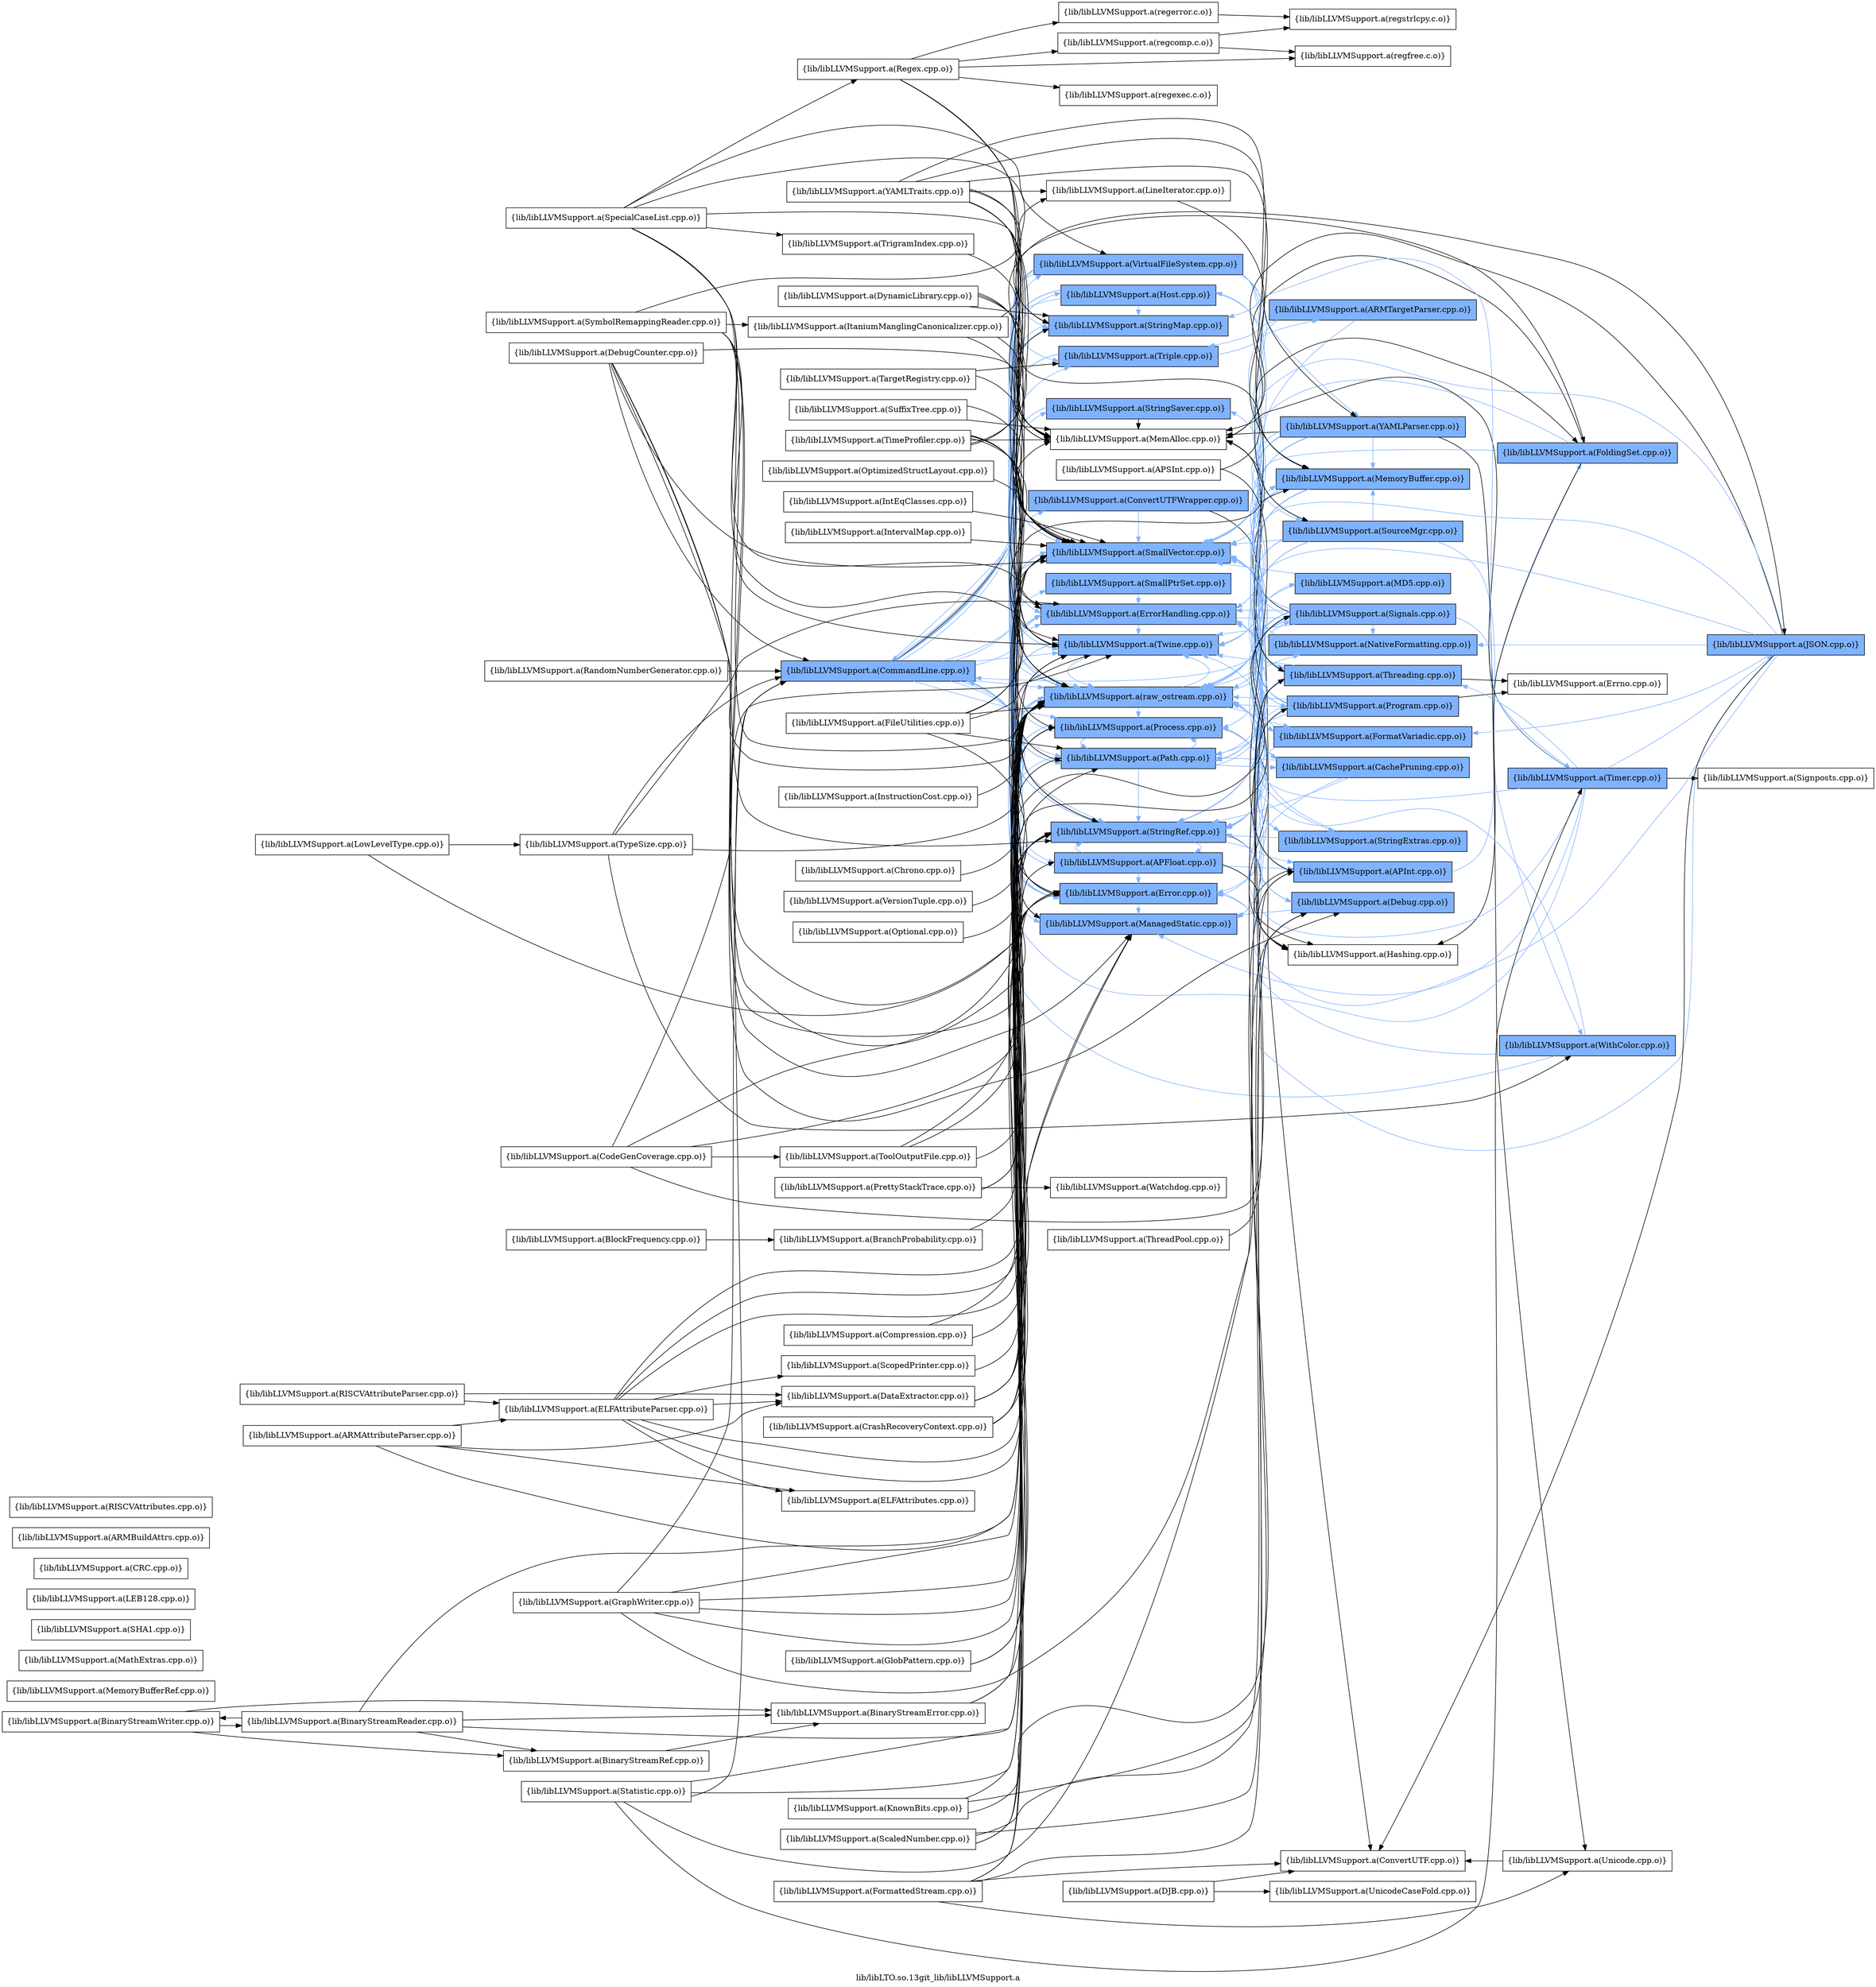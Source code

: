 digraph "lib/libLTO.so.13git_lib/libLLVMSupport.a" {
	label="lib/libLTO.so.13git_lib/libLLVMSupport.a";
	rankdir=LR;
	{ rank=same; Node0x559585650b18;  }
	{ rank=same; Node0x5595856526e8; Node0x559585651338; Node0x5595856485a8; Node0x5595856497c8; Node0x5595856485f8; Node0x559585649598; Node0x559585653548; Node0x559585652e18; Node0x55958564fbc8; Node0x5595856507a8; Node0x559585637a78; Node0x559585645c18; Node0x559585646a28; Node0x559585639378; Node0x559585636e48; Node0x559585642568; Node0x559585641e38; Node0x559585646bb8;  }
	{ rank=same; Node0x5595856528c8; Node0x559585648a58; Node0x559585650de8; Node0x5595856534a8; Node0x559585644b88; Node0x55958563d888; Node0x559585646348; Node0x55958564d148; Node0x559585649d18; Node0x559585651298; Node0x5595856364e8; Node0x559585652828; Node0x55958564b398; Node0x559585645bc8; Node0x55958564a128; Node0x559585650398;  }
	{ rank=same; Node0x559585652ff8; Node0x5595856495e8; Node0x559585645308; Node0x5595856362b8; Node0x55958563a4f8;  }
	{ rank=same; Node0x559585650b18;  }
	{ rank=same; Node0x5595856526e8; Node0x559585651338; Node0x5595856485a8; Node0x5595856497c8; Node0x5595856485f8; Node0x559585649598; Node0x559585653548; Node0x559585652e18; Node0x55958564fbc8; Node0x5595856507a8; Node0x559585637a78; Node0x559585645c18; Node0x559585646a28; Node0x559585639378; Node0x559585636e48; Node0x559585642568; Node0x559585641e38; Node0x559585646bb8;  }
	{ rank=same; Node0x5595856528c8; Node0x559585648a58; Node0x559585650de8; Node0x5595856534a8; Node0x559585644b88; Node0x55958563d888; Node0x559585646348; Node0x55958564d148; Node0x559585649d18; Node0x559585651298; Node0x5595856364e8; Node0x559585652828; Node0x55958564b398; Node0x559585645bc8; Node0x55958564a128; Node0x559585650398;  }
	{ rank=same; Node0x559585652ff8; Node0x5595856495e8; Node0x559585645308; Node0x5595856362b8; Node0x55958563a4f8;  }

	Node0x559585650b18 [shape=record,shape=box,group=1,style=filled,fillcolor="0.600000 0.5 1",label="{lib/libLLVMSupport.a(CommandLine.cpp.o)}"];
	Node0x559585650b18 -> Node0x5595856526e8[color="0.600000 0.5 1"];
	Node0x559585650b18 -> Node0x559585651338[color="0.600000 0.5 1"];
	Node0x559585650b18 -> Node0x5595856485a8[color="0.600000 0.5 1"];
	Node0x559585650b18 -> Node0x5595856497c8[color="0.600000 0.5 1"];
	Node0x559585650b18 -> Node0x5595856485f8[color="0.600000 0.5 1"];
	Node0x559585650b18 -> Node0x559585649598;
	Node0x559585650b18 -> Node0x559585653548[color="0.600000 0.5 1"];
	Node0x559585650b18 -> Node0x559585652e18[color="0.600000 0.5 1"];
	Node0x559585650b18 -> Node0x55958564fbc8[color="0.600000 0.5 1"];
	Node0x559585650b18 -> Node0x5595856507a8[color="0.600000 0.5 1"];
	Node0x559585650b18 -> Node0x559585637a78[color="0.600000 0.5 1"];
	Node0x559585650b18 -> Node0x559585645c18[color="0.600000 0.5 1"];
	Node0x559585650b18 -> Node0x559585646a28[color="0.600000 0.5 1"];
	Node0x559585650b18 -> Node0x559585639378[color="0.600000 0.5 1"];
	Node0x559585650b18 -> Node0x559585636e48[color="0.600000 0.5 1"];
	Node0x559585650b18 -> Node0x559585642568[color="0.600000 0.5 1"];
	Node0x559585650b18 -> Node0x559585641e38[color="0.600000 0.5 1"];
	Node0x559585650b18 -> Node0x559585646bb8[color="0.600000 0.5 1"];
	Node0x559585651338 [shape=record,shape=box,group=1,style=filled,fillcolor="0.600000 0.5 1",label="{lib/libLLVMSupport.a(Error.cpp.o)}"];
	Node0x559585651338 -> Node0x5595856497c8[color="0.600000 0.5 1"];
	Node0x559585651338 -> Node0x5595856485f8[color="0.600000 0.5 1"];
	Node0x559585651338 -> Node0x559585652e18[color="0.600000 0.5 1"];
	Node0x559585651338 -> Node0x559585646a28[color="0.600000 0.5 1"];
	Node0x559585651338 -> Node0x559585636e48[color="0.600000 0.5 1"];
	Node0x5595856497c8 [shape=record,shape=box,group=1,style=filled,fillcolor="0.600000 0.5 1",label="{lib/libLLVMSupport.a(ErrorHandling.cpp.o)}"];
	Node0x5595856497c8 -> Node0x5595856534a8[color="0.600000 0.5 1"];
	Node0x5595856497c8 -> Node0x559585646a28[color="0.600000 0.5 1"];
	Node0x5595856497c8 -> Node0x559585636e48[color="0.600000 0.5 1"];
	Node0x5595856497c8 -> Node0x559585644b88[color="0.600000 0.5 1"];
	Node0x559585649598 [shape=record,shape=box,group=0,label="{lib/libLLVMSupport.a(MemAlloc.cpp.o)}"];
	Node0x559585649d18 [shape=record,shape=box,group=1,style=filled,fillcolor="0.600000 0.5 1",label="{lib/libLLVMSupport.a(MemoryBuffer.cpp.o)}"];
	Node0x559585649d18 -> Node0x559585651338[color="0.600000 0.5 1"];
	Node0x559585649d18 -> Node0x559585652e18[color="0.600000 0.5 1"];
	Node0x559585649d18 -> Node0x559585646a28[color="0.600000 0.5 1"];
	Node0x559585649d18 -> Node0x559585641e38[color="0.600000 0.5 1"];
	Node0x559585649d18 -> Node0x559585646bb8[color="0.600000 0.5 1"];
	Node0x559585649d18 -> Node0x559585645bc8[color="0.600000 0.5 1"];
	Node0x559585649a48 [shape=record,shape=box,group=0,label="{lib/libLLVMSupport.a(MemoryBufferRef.cpp.o)}"];
	Node0x559585652e18 [shape=record,shape=box,group=1,style=filled,fillcolor="0.600000 0.5 1",label="{lib/libLLVMSupport.a(SmallVector.cpp.o)}"];
	Node0x559585652e18 -> Node0x5595856497c8[color="0.600000 0.5 1"];
	Node0x559585650398 [shape=record,shape=box,group=1,style=filled,fillcolor="0.600000 0.5 1",label="{lib/libLLVMSupport.a(StringExtras.cpp.o)}"];
	Node0x559585650398 -> Node0x559585652e18[color="0.600000 0.5 1"];
	Node0x559585650398 -> Node0x559585637a78[color="0.600000 0.5 1"];
	Node0x559585650398 -> Node0x559585636e48[color="0.600000 0.5 1"];
	Node0x55958564fbc8 [shape=record,shape=box,group=1,style=filled,fillcolor="0.600000 0.5 1",label="{lib/libLLVMSupport.a(StringMap.cpp.o)}"];
	Node0x55958564fbc8 -> Node0x5595856497c8[color="0.600000 0.5 1"];
	Node0x559585636e48 [shape=record,shape=box,group=1,style=filled,fillcolor="0.600000 0.5 1",label="{lib/libLLVMSupport.a(raw_ostream.cpp.o)}"];
	Node0x559585636e48 -> Node0x559585651338[color="0.600000 0.5 1"];
	Node0x559585636e48 -> Node0x5595856497c8[color="0.600000 0.5 1"];
	Node0x559585636e48 -> Node0x559585652828[color="0.600000 0.5 1"];
	Node0x559585636e48 -> Node0x55958564b398[color="0.600000 0.5 1"];
	Node0x559585636e48 -> Node0x559585652e18[color="0.600000 0.5 1"];
	Node0x559585636e48 -> Node0x559585646a28[color="0.600000 0.5 1"];
	Node0x559585636e48 -> Node0x559585641e38[color="0.600000 0.5 1"];
	Node0x559585636e48 -> Node0x559585646bb8[color="0.600000 0.5 1"];
	Node0x559585636e48 -> Node0x559585645bc8[color="0.600000 0.5 1"];
	Node0x559585648a58 [shape=record,shape=box,group=1,style=filled,fillcolor="0.600000 0.5 1",label="{lib/libLLVMSupport.a(APInt.cpp.o)}"];
	Node0x559585648a58 -> Node0x559585652ff8[color="0.600000 0.5 1"];
	Node0x559585648a58 -> Node0x559585650de8;
	Node0x559585648a58 -> Node0x559585652e18[color="0.600000 0.5 1"];
	Node0x559585648a58 -> Node0x559585636e48[color="0.600000 0.5 1"];
	Node0x559585637a78 [shape=record,shape=box,group=1,style=filled,fillcolor="0.600000 0.5 1",label="{lib/libLLVMSupport.a(StringRef.cpp.o)}"];
	Node0x559585637a78 -> Node0x559585651338[color="0.600000 0.5 1"];
	Node0x559585637a78 -> Node0x5595856485a8[color="0.600000 0.5 1"];
	Node0x559585637a78 -> Node0x559585648a58[color="0.600000 0.5 1"];
	Node0x559585637a78 -> Node0x559585650de8;
	Node0x559585637a78 -> Node0x559585652e18[color="0.600000 0.5 1"];
	Node0x559585646a28 [shape=record,shape=box,group=1,style=filled,fillcolor="0.600000 0.5 1",label="{lib/libLLVMSupport.a(Twine.cpp.o)}"];
	Node0x559585646a28 -> Node0x559585652e18[color="0.600000 0.5 1"];
	Node0x559585646a28 -> Node0x559585636e48[color="0.600000 0.5 1"];
	Node0x559585645c18 [shape=record,shape=box,group=1,style=filled,fillcolor="0.600000 0.5 1",label="{lib/libLLVMSupport.a(Triple.cpp.o)}"];
	Node0x559585645c18 -> Node0x559585652e18[color="0.600000 0.5 1"];
	Node0x559585645c18 -> Node0x559585637a78[color="0.600000 0.5 1"];
	Node0x559585645c18 -> Node0x559585646348[color="0.600000 0.5 1"];
	Node0x559585645c18 -> Node0x559585646a28[color="0.600000 0.5 1"];
	Node0x5595856485a8 [shape=record,shape=box,group=1,style=filled,fillcolor="0.600000 0.5 1",label="{lib/libLLVMSupport.a(APFloat.cpp.o)}"];
	Node0x5595856485a8 -> Node0x559585651338[color="0.600000 0.5 1"];
	Node0x5595856485a8 -> Node0x559585648a58[color="0.600000 0.5 1"];
	Node0x5595856485a8 -> Node0x559585650de8;
	Node0x5595856485a8 -> Node0x559585652e18[color="0.600000 0.5 1"];
	Node0x5595856485a8 -> Node0x559585637a78[color="0.600000 0.5 1"];
	Node0x5595856485a8 -> Node0x559585636e48[color="0.600000 0.5 1"];
	Node0x55958564f2b8 [shape=record,shape=box,group=0,label="{lib/libLLVMSupport.a(KnownBits.cpp.o)}"];
	Node0x55958564f2b8 -> Node0x5595856534a8;
	Node0x55958564f2b8 -> Node0x559585648a58;
	Node0x55958564f2b8 -> Node0x559585636e48;
	Node0x559585653548 [shape=record,shape=box,group=1,style=filled,fillcolor="0.600000 0.5 1",label="{lib/libLLVMSupport.a(SmallPtrSet.cpp.o)}"];
	Node0x559585653548 -> Node0x5595856497c8[color="0.600000 0.5 1"];
	Node0x559585639f58 [shape=record,shape=box,group=0,label="{lib/libLLVMSupport.a(TypeSize.cpp.o)}"];
	Node0x559585639f58 -> Node0x559585650b18;
	Node0x559585639f58 -> Node0x5595856497c8;
	Node0x559585639f58 -> Node0x5595856362b8;
	Node0x559585639f58 -> Node0x559585636e48;
	Node0x5595856534a8 [shape=record,shape=box,group=1,style=filled,fillcolor="0.600000 0.5 1",label="{lib/libLLVMSupport.a(Debug.cpp.o)}"];
	Node0x5595856534a8 -> Node0x5595856485f8[color="0.600000 0.5 1"];
	Node0x5595856534a8 -> Node0x559585636e48[color="0.600000 0.5 1"];
	Node0x5595856485f8 [shape=record,shape=box,group=1,style=filled,fillcolor="0.600000 0.5 1",label="{lib/libLLVMSupport.a(ManagedStatic.cpp.o)}"];
	Node0x5595856485f8 -> Node0x55958563d888[color="0.600000 0.5 1"];
	Node0x559585647158 [shape=record,shape=box,group=0,label="{lib/libLLVMSupport.a(BranchProbability.cpp.o)}"];
	Node0x559585647158 -> Node0x559585636e48;
	Node0x5595856479c8 [shape=record,shape=box,group=0,label="{lib/libLLVMSupport.a(LowLevelType.cpp.o)}"];
	Node0x5595856479c8 -> Node0x559585639f58;
	Node0x5595856479c8 -> Node0x559585636e48;
	Node0x559585650848 [shape=record,shape=box,group=0,label="{lib/libLLVMSupport.a(CodeGenCoverage.cpp.o)}"];
	Node0x559585650848 -> Node0x559585647c98;
	Node0x559585650848 -> Node0x559585646a28;
	Node0x559585650848 -> Node0x559585636e48;
	Node0x559585650848 -> Node0x559585646bb8;
	Node0x559585650848 -> Node0x55958563d888;
	Node0x559585652148 [shape=record,shape=box,group=0,label="{lib/libLLVMSupport.a(GraphWriter.cpp.o)}"];
	Node0x559585652148 -> Node0x559585650b18;
	Node0x559585652148 -> Node0x559585637a78;
	Node0x559585652148 -> Node0x559585646a28;
	Node0x559585652148 -> Node0x559585636e48;
	Node0x559585652148 -> Node0x559585641e38;
	Node0x559585652148 -> Node0x559585645bc8;
	Node0x5595856431e8 [shape=record,shape=box,group=0,label="{lib/libLLVMSupport.a(DynamicLibrary.cpp.o)}"];
	Node0x5595856431e8 -> Node0x5595856485f8;
	Node0x5595856431e8 -> Node0x559585649598;
	Node0x5595856431e8 -> Node0x55958564fbc8;
	Node0x5595856431e8 -> Node0x55958563d888;
	Node0x559585650de8 [shape=record,shape=box,group=0,label="{lib/libLLVMSupport.a(Hashing.cpp.o)}"];
	Node0x55958564a128 [shape=record,shape=box,group=1,style=filled,fillcolor="0.600000 0.5 1",label="{lib/libLLVMSupport.a(MD5.cpp.o)}"];
	Node0x55958564a128 -> Node0x559585652e18[color="0.600000 0.5 1"];
	Node0x55958564a128 -> Node0x559585636e48[color="0.600000 0.5 1"];
	Node0x5595856494f8 [shape=record,shape=box,group=0,label="{lib/libLLVMSupport.a(TargetRegistry.cpp.o)}"];
	Node0x5595856494f8 -> Node0x559585645c18;
	Node0x5595856494f8 -> Node0x559585636e48;
	Node0x5595856507a8 [shape=record,shape=box,group=1,style=filled,fillcolor="0.600000 0.5 1",label="{lib/libLLVMSupport.a(StringSaver.cpp.o)}"];
	Node0x5595856507a8 -> Node0x559585649598;
	Node0x5595856507a8 -> Node0x559585652e18[color="0.600000 0.5 1"];
	Node0x5595856507a8 -> Node0x559585637a78[color="0.600000 0.5 1"];
	Node0x559585652ff8 [shape=record,shape=box,group=1,style=filled,fillcolor="0.600000 0.5 1",label="{lib/libLLVMSupport.a(FoldingSet.cpp.o)}"];
	Node0x559585652ff8 -> Node0x5595856497c8[color="0.600000 0.5 1"];
	Node0x559585652ff8 -> Node0x559585650de8;
	Node0x559585652ff8 -> Node0x559585649598;
	Node0x559585652ff8 -> Node0x559585652e18[color="0.600000 0.5 1"];
	Node0x559585652698 [shape=record,shape=box,group=0,label="{lib/libLLVMSupport.a(FormattedStream.cpp.o)}"];
	Node0x559585652698 -> Node0x5595856528c8;
	Node0x559585652698 -> Node0x5595856534a8;
	Node0x559585652698 -> Node0x559585652e18;
	Node0x559585652698 -> Node0x55958563a4f8;
	Node0x559585652698 -> Node0x559585636e48;
	Node0x55958564a678 [shape=record,shape=box,group=0,label="{lib/libLLVMSupport.a(Regex.cpp.o)}"];
	Node0x55958564a678 -> Node0x559585652e18;
	Node0x55958564a678 -> Node0x559585637a78;
	Node0x55958564a678 -> Node0x559585646a28;
	Node0x55958564a678 -> Node0x559585637118;
	Node0x55958564a678 -> Node0x559585634198;
	Node0x55958564a678 -> Node0x559585633518;
	Node0x55958564a678 -> Node0x559585644188;
	Node0x559585650938 [shape=record,shape=box,group=0,label="{lib/libLLVMSupport.a(InstructionCost.cpp.o)}"];
	Node0x559585650938 -> Node0x559585636e48;
	Node0x559585641e38 [shape=record,shape=box,group=1,style=filled,fillcolor="0.600000 0.5 1",label="{lib/libLLVMSupport.a(Path.cpp.o)}"];
	Node0x559585641e38 -> Node0x55958564d148[color="0.600000 0.5 1"];
	Node0x559585641e38 -> Node0x559585651338[color="0.600000 0.5 1"];
	Node0x559585641e38 -> Node0x55958564a128[color="0.600000 0.5 1"];
	Node0x559585641e38 -> Node0x559585652e18[color="0.600000 0.5 1"];
	Node0x559585641e38 -> Node0x559585637a78[color="0.600000 0.5 1"];
	Node0x559585641e38 -> Node0x559585646a28[color="0.600000 0.5 1"];
	Node0x559585641e38 -> Node0x559585646bb8[color="0.600000 0.5 1"];
	Node0x559585641e38 -> Node0x559585644b88[color="0.600000 0.5 1"];
	Node0x559585651298 [shape=record,shape=box,group=1,style=filled,fillcolor="0.600000 0.5 1",label="{lib/libLLVMSupport.a(SourceMgr.cpp.o)}"];
	Node0x559585651298 -> Node0x559585649d18[color="0.600000 0.5 1"];
	Node0x559585651298 -> Node0x559585652e18[color="0.600000 0.5 1"];
	Node0x559585651298 -> Node0x559585637a78[color="0.600000 0.5 1"];
	Node0x559585651298 -> Node0x559585646a28[color="0.600000 0.5 1"];
	Node0x559585651298 -> Node0x5595856362b8[color="0.600000 0.5 1"];
	Node0x559585651298 -> Node0x559585636e48[color="0.600000 0.5 1"];
	Node0x559585651298 -> Node0x559585641e38[color="0.600000 0.5 1"];
	Node0x559585647c98 [shape=record,shape=box,group=0,label="{lib/libLLVMSupport.a(ToolOutputFile.cpp.o)}"];
	Node0x559585647c98 -> Node0x559585636e48;
	Node0x559585647c98 -> Node0x559585641e38;
	Node0x559585647c98 -> Node0x559585644b88;
	Node0x559585650168 [shape=record,shape=box,group=0,label="{lib/libLLVMSupport.a(Chrono.cpp.o)}"];
	Node0x559585650168 -> Node0x559585636e48;
	Node0x55958564b8e8 [shape=record,shape=box,group=0,label="{lib/libLLVMSupport.a(PrettyStackTrace.cpp.o)}"];
	Node0x55958564b8e8 -> Node0x559585652e18;
	Node0x55958564b8e8 -> Node0x559585636e48;
	Node0x55958564b8e8 -> Node0x55958563cf28;
	Node0x5595856486e8 [shape=record,shape=box,group=0,label="{lib/libLLVMSupport.a(TimeProfiler.cpp.o)}"];
	Node0x5595856486e8 -> Node0x559585651338;
	Node0x5595856486e8 -> Node0x559585649598;
	Node0x5595856486e8 -> Node0x559585652e18;
	Node0x5595856486e8 -> Node0x55958564fbc8;
	Node0x5595856486e8 -> Node0x559585648dc8;
	Node0x5595856486e8 -> Node0x559585646a28;
	Node0x5595856486e8 -> Node0x559585636e48;
	Node0x5595856486e8 -> Node0x559585641e38;
	Node0x5595856486e8 -> Node0x559585646bb8;
	Node0x5595856495e8 [shape=record,shape=box,group=1,style=filled,fillcolor="0.600000 0.5 1",label="{lib/libLLVMSupport.a(Timer.cpp.o)}"];
	Node0x5595856495e8 -> Node0x559585650b18[color="0.600000 0.5 1"];
	Node0x5595856495e8 -> Node0x5595856485f8[color="0.600000 0.5 1"];
	Node0x5595856495e8 -> Node0x559585649598;
	Node0x5595856495e8 -> Node0x55958564fbc8[color="0.600000 0.5 1"];
	Node0x5595856495e8 -> Node0x559585648dc8[color="0.600000 0.5 1"];
	Node0x5595856495e8 -> Node0x5595856476f8;
	Node0x5595856495e8 -> Node0x559585636e48[color="0.600000 0.5 1"];
	Node0x5595856495e8 -> Node0x559585646bb8[color="0.600000 0.5 1"];
	Node0x5595856495e8 -> Node0x55958563d888[color="0.600000 0.5 1"];
	Node0x559585651f18 [shape=record,shape=box,group=0,label="{lib/libLLVMSupport.a(Statistic.cpp.o)}"];
	Node0x559585651f18 -> Node0x559585650b18;
	Node0x559585651f18 -> Node0x5595856485f8;
	Node0x559585651f18 -> Node0x5595856495e8;
	Node0x559585651f18 -> Node0x559585636e48;
	Node0x559585651f18 -> Node0x55958563d888;
	Node0x55958563d888 [shape=record,shape=box,group=1,style=filled,fillcolor="0.600000 0.5 1",label="{lib/libLLVMSupport.a(Threading.cpp.o)}"];
	Node0x55958563d888 -> Node0x5595856497c8[color="0.600000 0.5 1"];
	Node0x55958563d888 -> Node0x559585649598;
	Node0x55958563d888 -> Node0x559585652e18[color="0.600000 0.5 1"];
	Node0x55958563d888 -> Node0x559585637a78[color="0.600000 0.5 1"];
	Node0x55958563d888 -> Node0x559585646a28[color="0.600000 0.5 1"];
	Node0x55958563d888 -> Node0x559585642568[color="0.600000 0.5 1"];
	Node0x55958563d888 -> Node0x559585645308;
	Node0x559585652828 [shape=record,shape=box,group=1,style=filled,fillcolor="0.600000 0.5 1",label="{lib/libLLVMSupport.a(FormatVariadic.cpp.o)}"];
	Node0x559585652828 -> Node0x559585652e18[color="0.600000 0.5 1"];
	Node0x559585652828 -> Node0x559585637a78[color="0.600000 0.5 1"];
	Node0x55958564b398 [shape=record,shape=box,group=1,style=filled,fillcolor="0.600000 0.5 1",label="{lib/libLLVMSupport.a(NativeFormatting.cpp.o)}"];
	Node0x55958564b398 -> Node0x559585652e18[color="0.600000 0.5 1"];
	Node0x55958564b398 -> Node0x559585636e48[color="0.600000 0.5 1"];
	Node0x559585642568 [shape=record,shape=box,group=1,style=filled,fillcolor="0.600000 0.5 1",label="{lib/libLLVMSupport.a(Host.cpp.o)}"];
	Node0x559585642568 -> Node0x559585649598;
	Node0x559585642568 -> Node0x559585649d18[color="0.600000 0.5 1"];
	Node0x559585642568 -> Node0x55958564fbc8[color="0.600000 0.5 1"];
	Node0x559585642568 -> Node0x559585637a78[color="0.600000 0.5 1"];
	Node0x559585642568 -> Node0x559585645c18[color="0.600000 0.5 1"];
	Node0x559585642568 -> Node0x559585636e48[color="0.600000 0.5 1"];
	Node0x559585650a78 [shape=record,shape=box,group=0,label="{lib/libLLVMSupport.a(IntEqClasses.cpp.o)}"];
	Node0x559585650a78 -> Node0x559585652e18;
	Node0x559585648918 [shape=record,shape=box,group=0,label="{lib/libLLVMSupport.a(MathExtras.cpp.o)}"];
	Node0x5595856502f8 [shape=record,shape=box,group=0,label="{lib/libLLVMSupport.a(IntervalMap.cpp.o)}"];
	Node0x5595856502f8 -> Node0x559585652e18;
	Node0x5595856491d8 [shape=record,shape=box,group=0,label="{lib/libLLVMSupport.a(BlockFrequency.cpp.o)}"];
	Node0x5595856491d8 -> Node0x559585647158;
	Node0x55958564a448 [shape=record,shape=box,group=0,label="{lib/libLLVMSupport.a(ScaledNumber.cpp.o)}"];
	Node0x55958564a448 -> Node0x5595856534a8;
	Node0x55958564a448 -> Node0x5595856485a8;
	Node0x55958564a448 -> Node0x559585648a58;
	Node0x55958564a448 -> Node0x559585636e48;
	Node0x559585635f48 [shape=record,shape=box,group=0,label="{lib/libLLVMSupport.a(YAMLTraits.cpp.o)}"];
	Node0x559585635f48 -> Node0x5595856497c8;
	Node0x559585635f48 -> Node0x559585647568;
	Node0x559585635f48 -> Node0x559585649598;
	Node0x559585635f48 -> Node0x559585649d18;
	Node0x559585635f48 -> Node0x559585652e18;
	Node0x559585635f48 -> Node0x559585651298;
	Node0x559585635f48 -> Node0x55958564fbc8;
	Node0x559585635f48 -> Node0x559585637a78;
	Node0x559585635f48 -> Node0x559585646a28;
	Node0x559585635f48 -> Node0x5595856364e8;
	Node0x559585635f48 -> Node0x559585636e48;
	Node0x559585647568 [shape=record,shape=box,group=0,label="{lib/libLLVMSupport.a(LineIterator.cpp.o)}"];
	Node0x559585647568 -> Node0x559585649d18;
	Node0x559585650fc8 [shape=record,shape=box,group=0,label="{lib/libLLVMSupport.a(DebugCounter.cpp.o)}"];
	Node0x559585650fc8 -> Node0x559585650b18;
	Node0x559585650fc8 -> Node0x5595856534a8;
	Node0x559585650fc8 -> Node0x5595856485f8;
	Node0x559585650fc8 -> Node0x559585649598;
	Node0x559585650fc8 -> Node0x559585652e18;
	Node0x559585650fc8 -> Node0x559585637a78;
	Node0x559585650fc8 -> Node0x559585636e48;
	Node0x5595856372f8 [shape=record,shape=box,group=0,label="{lib/libLLVMSupport.a(SuffixTree.cpp.o)}"];
	Node0x5595856372f8 -> Node0x559585649598;
	Node0x5595856372f8 -> Node0x559585652e18;
	Node0x5595856362b8 [shape=record,shape=box,group=1,style=filled,fillcolor="0.600000 0.5 1",label="{lib/libLLVMSupport.a(WithColor.cpp.o)}"];
	Node0x5595856362b8 -> Node0x559585650b18[color="0.600000 0.5 1"];
	Node0x5595856362b8 -> Node0x559585651338[color="0.600000 0.5 1"];
	Node0x5595856362b8 -> Node0x559585636e48[color="0.600000 0.5 1"];
	Node0x559585652468 [shape=record,shape=box,group=0,label="{lib/libLLVMSupport.a(SHA1.cpp.o)}"];
	Node0x559585636bc8 [shape=record,shape=box,group=0,label="{lib/libLLVMSupport.a(ThreadPool.cpp.o)}"];
	Node0x559585636bc8 -> Node0x55958563d888;
	Node0x55958564d148 [shape=record,shape=box,group=1,style=filled,fillcolor="0.600000 0.5 1",label="{lib/libLLVMSupport.a(CachePruning.cpp.o)}"];
	Node0x55958564d148 -> Node0x559585651338[color="0.600000 0.5 1"];
	Node0x55958564d148 -> Node0x5595856497c8[color="0.600000 0.5 1"];
	Node0x55958564d148 -> Node0x559585652e18[color="0.600000 0.5 1"];
	Node0x55958564d148 -> Node0x559585637a78[color="0.600000 0.5 1"];
	Node0x55958564d148 -> Node0x559585646a28[color="0.600000 0.5 1"];
	Node0x55958564d148 -> Node0x559585636e48[color="0.600000 0.5 1"];
	Node0x55958564d148 -> Node0x559585641e38[color="0.600000 0.5 1"];
	Node0x559585649f98 [shape=record,shape=box,group=0,label="{lib/libLLVMSupport.a(FileUtilities.cpp.o)}"];
	Node0x559585649f98 -> Node0x559585651338;
	Node0x559585649f98 -> Node0x559585649d18;
	Node0x559585649f98 -> Node0x559585652e18;
	Node0x559585649f98 -> Node0x559585646a28;
	Node0x559585649f98 -> Node0x559585636e48;
	Node0x559585649f98 -> Node0x559585641e38;
	Node0x55958564f088 [shape=record,shape=box,group=0,label="{lib/libLLVMSupport.a(Compression.cpp.o)}"];
	Node0x55958564f088 -> Node0x559585651338;
	Node0x55958564f088 -> Node0x559585652e18;
	Node0x559585644b88 [shape=record,shape=box,group=1,style=filled,fillcolor="0.600000 0.5 1",label="{lib/libLLVMSupport.a(Signals.cpp.o)}"];
	Node0x559585644b88 -> Node0x559585650b18[color="0.600000 0.5 1"];
	Node0x559585644b88 -> Node0x5595856497c8[color="0.600000 0.5 1"];
	Node0x559585644b88 -> Node0x559585652828[color="0.600000 0.5 1"];
	Node0x559585644b88 -> Node0x5595856485f8[color="0.600000 0.5 1"];
	Node0x559585644b88 -> Node0x559585649598;
	Node0x559585644b88 -> Node0x559585649d18[color="0.600000 0.5 1"];
	Node0x559585644b88 -> Node0x55958564b398[color="0.600000 0.5 1"];
	Node0x559585644b88 -> Node0x559585652e18[color="0.600000 0.5 1"];
	Node0x559585644b88 -> Node0x559585637a78[color="0.600000 0.5 1"];
	Node0x559585644b88 -> Node0x5595856495e8[color="0.600000 0.5 1"];
	Node0x559585644b88 -> Node0x559585646a28[color="0.600000 0.5 1"];
	Node0x559585644b88 -> Node0x559585636e48[color="0.600000 0.5 1"];
	Node0x559585644b88 -> Node0x559585641e38[color="0.600000 0.5 1"];
	Node0x559585644b88 -> Node0x559585645bc8[color="0.600000 0.5 1"];
	Node0x559585644b88 -> Node0x55958563d888[color="0.600000 0.5 1"];
	Node0x559585646b18 [shape=record,shape=box,group=0,label="{lib/libLLVMSupport.a(LEB128.cpp.o)}"];
	Node0x55958564f268 [shape=record,shape=box,group=0,label="{lib/libLLVMSupport.a(CRC.cpp.o)}"];
	Node0x559585646bb8 [shape=record,shape=box,group=1,style=filled,fillcolor="0.600000 0.5 1",label="{lib/libLLVMSupport.a(Process.cpp.o)}"];
	Node0x559585646bb8 -> Node0x559585651338[color="0.600000 0.5 1"];
	Node0x559585646bb8 -> Node0x559585650de8;
	Node0x559585646bb8 -> Node0x5595856485f8[color="0.600000 0.5 1"];
	Node0x559585646bb8 -> Node0x559585652e18[color="0.600000 0.5 1"];
	Node0x559585646bb8 -> Node0x559585650398[color="0.600000 0.5 1"];
	Node0x559585646bb8 -> Node0x559585641e38[color="0.600000 0.5 1"];
	Node0x5595856526e8 [shape=record,shape=box,group=1,style=filled,fillcolor="0.600000 0.5 1",label="{lib/libLLVMSupport.a(ConvertUTFWrapper.cpp.o)}"];
	Node0x5595856526e8 -> Node0x5595856528c8;
	Node0x5595856526e8 -> Node0x559585652e18[color="0.600000 0.5 1"];
	Node0x559585639378 [shape=record,shape=box,group=1,style=filled,fillcolor="0.600000 0.5 1",label="{lib/libLLVMSupport.a(VirtualFileSystem.cpp.o)}"];
	Node0x559585639378 -> Node0x55958564d148[color="0.600000 0.5 1"];
	Node0x559585639378 -> Node0x559585650b18[color="0.600000 0.5 1"];
	Node0x559585639378 -> Node0x559585651338[color="0.600000 0.5 1"];
	Node0x559585639378 -> Node0x559585649598;
	Node0x559585639378 -> Node0x559585649d18[color="0.600000 0.5 1"];
	Node0x559585639378 -> Node0x559585652e18[color="0.600000 0.5 1"];
	Node0x559585639378 -> Node0x559585651298[color="0.600000 0.5 1"];
	Node0x559585639378 -> Node0x55958564fbc8[color="0.600000 0.5 1"];
	Node0x559585639378 -> Node0x559585637a78[color="0.600000 0.5 1"];
	Node0x559585639378 -> Node0x559585646a28[color="0.600000 0.5 1"];
	Node0x559585639378 -> Node0x5595856364e8[color="0.600000 0.5 1"];
	Node0x559585639378 -> Node0x559585636e48[color="0.600000 0.5 1"];
	Node0x559585639378 -> Node0x559585641e38[color="0.600000 0.5 1"];
	Node0x5595856528c8 [shape=record,shape=box,group=0,label="{lib/libLLVMSupport.a(ConvertUTF.cpp.o)}"];
	Node0x55958563a4f8 [shape=record,shape=box,group=0,label="{lib/libLLVMSupport.a(Unicode.cpp.o)}"];
	Node0x55958563a4f8 -> Node0x5595856528c8;
	Node0x559585645bc8 [shape=record,shape=box,group=1,style=filled,fillcolor="0.600000 0.5 1",label="{lib/libLLVMSupport.a(Program.cpp.o)}"];
	Node0x559585645bc8 -> Node0x559585649598;
	Node0x559585645bc8 -> Node0x559585652e18[color="0.600000 0.5 1"];
	Node0x559585645bc8 -> Node0x559585650398[color="0.600000 0.5 1"];
	Node0x559585645bc8 -> Node0x5595856507a8[color="0.600000 0.5 1"];
	Node0x559585645bc8 -> Node0x559585637a78[color="0.600000 0.5 1"];
	Node0x559585645bc8 -> Node0x559585636e48[color="0.600000 0.5 1"];
	Node0x559585645bc8 -> Node0x559585641e38[color="0.600000 0.5 1"];
	Node0x559585645bc8 -> Node0x559585645308;
	Node0x55958563cf28 [shape=record,shape=box,group=0,label="{lib/libLLVMSupport.a(Watchdog.cpp.o)}"];
	Node0x559585649ef8 [shape=record,shape=box,group=0,label="{lib/libLLVMSupport.a(RandomNumberGenerator.cpp.o)}"];
	Node0x559585649ef8 -> Node0x559585650b18;
	Node0x559585637118 [shape=record,shape=box,group=0,label="{lib/libLLVMSupport.a(regcomp.c.o)}"];
	Node0x559585637118 -> Node0x559585644188;
	Node0x559585637118 -> Node0x559585643508;
	Node0x559585634198 [shape=record,shape=box,group=0,label="{lib/libLLVMSupport.a(regerror.c.o)}"];
	Node0x559585634198 -> Node0x559585643508;
	Node0x559585633518 [shape=record,shape=box,group=0,label="{lib/libLLVMSupport.a(regexec.c.o)}"];
	Node0x559585644188 [shape=record,shape=box,group=0,label="{lib/libLLVMSupport.a(regfree.c.o)}"];
	Node0x559585648dc8 [shape=record,shape=box,group=1,style=filled,fillcolor="0.600000 0.5 1",label="{lib/libLLVMSupport.a(JSON.cpp.o)}"];
	Node0x559585648dc8 -> Node0x5595856528c8;
	Node0x559585648dc8 -> Node0x559585651338[color="0.600000 0.5 1"];
	Node0x559585648dc8 -> Node0x559585652828[color="0.600000 0.5 1"];
	Node0x559585648dc8 -> Node0x559585649598;
	Node0x559585648dc8 -> Node0x55958564b398[color="0.600000 0.5 1"];
	Node0x559585648dc8 -> Node0x559585652e18[color="0.600000 0.5 1"];
	Node0x559585648dc8 -> Node0x559585637a78[color="0.600000 0.5 1"];
	Node0x559585648dc8 -> Node0x559585646a28[color="0.600000 0.5 1"];
	Node0x559585648dc8 -> Node0x559585636e48[color="0.600000 0.5 1"];
	Node0x5595856476f8 [shape=record,shape=box,group=0,label="{lib/libLLVMSupport.a(Signposts.cpp.o)}"];
	Node0x559585646348 [shape=record,shape=box,group=1,style=filled,fillcolor="0.600000 0.5 1",label="{lib/libLLVMSupport.a(ARMTargetParser.cpp.o)}"];
	Node0x559585646348 -> Node0x559585652e18[color="0.600000 0.5 1"];
	Node0x559585646348 -> Node0x559585637a78[color="0.600000 0.5 1"];
	Node0x559585646348 -> Node0x559585645c18[color="0.600000 0.5 1"];
	Node0x5595856364e8 [shape=record,shape=box,group=1,style=filled,fillcolor="0.600000 0.5 1",label="{lib/libLLVMSupport.a(YAMLParser.cpp.o)}"];
	Node0x5595856364e8 -> Node0x5595856497c8[color="0.600000 0.5 1"];
	Node0x5595856364e8 -> Node0x559585649598;
	Node0x5595856364e8 -> Node0x559585649d18[color="0.600000 0.5 1"];
	Node0x5595856364e8 -> Node0x559585652e18[color="0.600000 0.5 1"];
	Node0x5595856364e8 -> Node0x559585651298[color="0.600000 0.5 1"];
	Node0x5595856364e8 -> Node0x559585637a78[color="0.600000 0.5 1"];
	Node0x5595856364e8 -> Node0x55958563a4f8;
	Node0x5595856364e8 -> Node0x559585636e48[color="0.600000 0.5 1"];
	Node0x559585637528 [shape=record,shape=box,group=0,label="{lib/libLLVMSupport.a(VersionTuple.cpp.o)}"];
	Node0x559585637528 -> Node0x559585636e48;
	Node0x559585643508 [shape=record,shape=box,group=0,label="{lib/libLLVMSupport.a(regstrlcpy.c.o)}"];
	Node0x5595856462f8 [shape=record,shape=box,group=0,label="{lib/libLLVMSupport.a(CrashRecoveryContext.cpp.o)}"];
	Node0x5595856462f8 -> Node0x5595856485f8;
	Node0x5595856462f8 -> Node0x559585646bb8;
	Node0x5595856462f8 -> Node0x559585644b88;
	Node0x559585645308 [shape=record,shape=box,group=0,label="{lib/libLLVMSupport.a(Errno.cpp.o)}"];
	Node0x559585647ce8 [shape=record,shape=box,group=0,label="{lib/libLLVMSupport.a(DJB.cpp.o)}"];
	Node0x559585647ce8 -> Node0x5595856528c8;
	Node0x559585647ce8 -> Node0x559585645e48;
	Node0x559585645e48 [shape=record,shape=box,group=0,label="{lib/libLLVMSupport.a(UnicodeCaseFold.cpp.o)}"];
	Node0x55958564b528 [shape=record,shape=box,group=0,label="{lib/libLLVMSupport.a(BinaryStreamWriter.cpp.o)}"];
	Node0x55958564b528 -> Node0x55958564be88;
	Node0x55958564b528 -> Node0x55958564c518;
	Node0x55958564b528 -> Node0x55958564c298;
	Node0x55958564be88 [shape=record,shape=box,group=0,label="{lib/libLLVMSupport.a(BinaryStreamRef.cpp.o)}"];
	Node0x55958564be88 -> Node0x55958564c518;
	Node0x55958564c518 [shape=record,shape=box,group=0,label="{lib/libLLVMSupport.a(BinaryStreamError.cpp.o)}"];
	Node0x55958564c518 -> Node0x559585651338;
	Node0x55958564c518 -> Node0x559585636e48;
	Node0x55958564c298 [shape=record,shape=box,group=0,label="{lib/libLLVMSupport.a(BinaryStreamReader.cpp.o)}"];
	Node0x55958564c298 -> Node0x559585651338;
	Node0x55958564c298 -> Node0x559585652e18;
	Node0x55958564c298 -> Node0x55958564b528;
	Node0x55958564c298 -> Node0x55958564be88;
	Node0x55958564c298 -> Node0x55958564c518;
	Node0x55958564ec78 [shape=record,shape=box,group=0,label="{lib/libLLVMSupport.a(DataExtractor.cpp.o)}"];
	Node0x55958564ec78 -> Node0x559585651338;
	Node0x55958564ec78 -> Node0x559585637a78;
	Node0x55958564ec78 -> Node0x559585636e48;
	Node0x559585634508 [shape=record,shape=box,group=0,label="{lib/libLLVMSupport.a(Optional.cpp.o)}"];
	Node0x559585634508 -> Node0x559585636e48;
	Node0x559585645628 [shape=record,shape=box,group=0,label="{lib/libLLVMSupport.a(ScopedPrinter.cpp.o)}"];
	Node0x559585645628 -> Node0x559585636e48;
	Node0x559585631f88 [shape=record,shape=box,group=0,label="{lib/libLLVMSupport.a(SpecialCaseList.cpp.o)}"];
	Node0x559585631f88 -> Node0x5595856497c8;
	Node0x559585631f88 -> Node0x559585649598;
	Node0x559585631f88 -> Node0x55958564a678;
	Node0x559585631f88 -> Node0x55958564fbc8;
	Node0x559585631f88 -> Node0x559585637a78;
	Node0x559585631f88 -> Node0x559585646a28;
	Node0x559585631f88 -> Node0x559585639378;
	Node0x559585631f88 -> Node0x559585632208;
	Node0x559585632208 [shape=record,shape=box,group=0,label="{lib/libLLVMSupport.a(TrigramIndex.cpp.o)}"];
	Node0x559585632208 -> Node0x559585652e18;
	Node0x55958562fbe8 [shape=record,shape=box,group=0,label="{lib/libLLVMSupport.a(OptimizedStructLayout.cpp.o)}"];
	Node0x55958562fbe8 -> Node0x559585652e18;
	Node0x55958563b178 [shape=record,shape=box,group=0,label="{lib/libLLVMSupport.a(GlobPattern.cpp.o)}"];
	Node0x55958563b178 -> Node0x559585651338;
	Node0x55958563b178 -> Node0x559585637a78;
	Node0x5595856423d8 [shape=record,shape=box,group=0,label="{lib/libLLVMSupport.a(APSInt.cpp.o)}"];
	Node0x5595856423d8 -> Node0x559585648a58;
	Node0x5595856423d8 -> Node0x559585652ff8;
	Node0x5595856441d8 [shape=record,shape=box,group=0,label="{lib/libLLVMSupport.a(ARMBuildAttrs.cpp.o)}"];
	Node0x5595856434b8 [shape=record,shape=box,group=0,label="{lib/libLLVMSupport.a(ARMAttributeParser.cpp.o)}"];
	Node0x5595856434b8 -> Node0x559585636e48;
	Node0x5595856434b8 -> Node0x55958564ec78;
	Node0x5595856434b8 -> Node0x559585642888;
	Node0x5595856434b8 -> Node0x559585652878;
	Node0x559585642888 [shape=record,shape=box,group=0,label="{lib/libLLVMSupport.a(ELFAttributeParser.cpp.o)}"];
	Node0x559585642888 -> Node0x559585651338;
	Node0x559585642888 -> Node0x559585652e18;
	Node0x559585642888 -> Node0x559585637a78;
	Node0x559585642888 -> Node0x559585646a28;
	Node0x559585642888 -> Node0x559585636e48;
	Node0x559585642888 -> Node0x55958564ec78;
	Node0x559585642888 -> Node0x559585645628;
	Node0x559585642888 -> Node0x559585652878;
	Node0x55958564f3f8 [shape=record,shape=box,group=0,label="{lib/libLLVMSupport.a(RISCVAttributes.cpp.o)}"];
	Node0x55958564e7c8 [shape=record,shape=box,group=0,label="{lib/libLLVMSupport.a(RISCVAttributeParser.cpp.o)}"];
	Node0x55958564e7c8 -> Node0x55958564ec78;
	Node0x55958564e7c8 -> Node0x559585642888;
	Node0x559585652878 [shape=record,shape=box,group=0,label="{lib/libLLVMSupport.a(ELFAttributes.cpp.o)}"];
	Node0x559585650708 [shape=record,shape=box,group=0,label="{lib/libLLVMSupport.a(ItaniumManglingCanonicalizer.cpp.o)}"];
	Node0x559585650708 -> Node0x559585652ff8;
	Node0x559585650708 -> Node0x559585649598;
	Node0x559585650708 -> Node0x559585652e18;
	Node0x55958564f128 [shape=record,shape=box,group=0,label="{lib/libLLVMSupport.a(SymbolRemappingReader.cpp.o)}"];
	Node0x55958564f128 -> Node0x559585651338;
	Node0x55958564f128 -> Node0x559585647568;
	Node0x55958564f128 -> Node0x559585637a78;
	Node0x55958564f128 -> Node0x559585646a28;
	Node0x55958564f128 -> Node0x559585636e48;
	Node0x55958564f128 -> Node0x559585650708;
}
